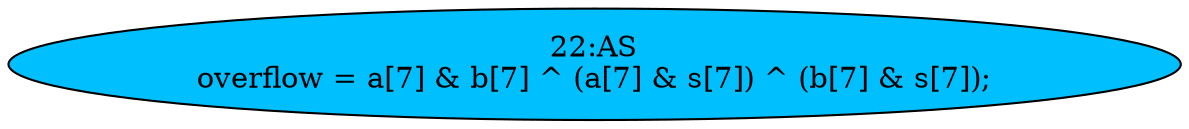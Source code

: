 strict digraph "" {
	node [label="\N"];
	"22:AS"	[ast="<pyverilog.vparser.ast.Assign object at 0x7f2c9edc0250>",
		def_var="['overflow']",
		fillcolor=deepskyblue,
		label="22:AS
overflow = a[7] & b[7] ^ (a[7] & s[7]) ^ (b[7] & s[7]);",
		statements="[]",
		style=filled,
		typ=Assign,
		use_var="['a', 'b', 'a', 's', 'b', 's']"];
}
